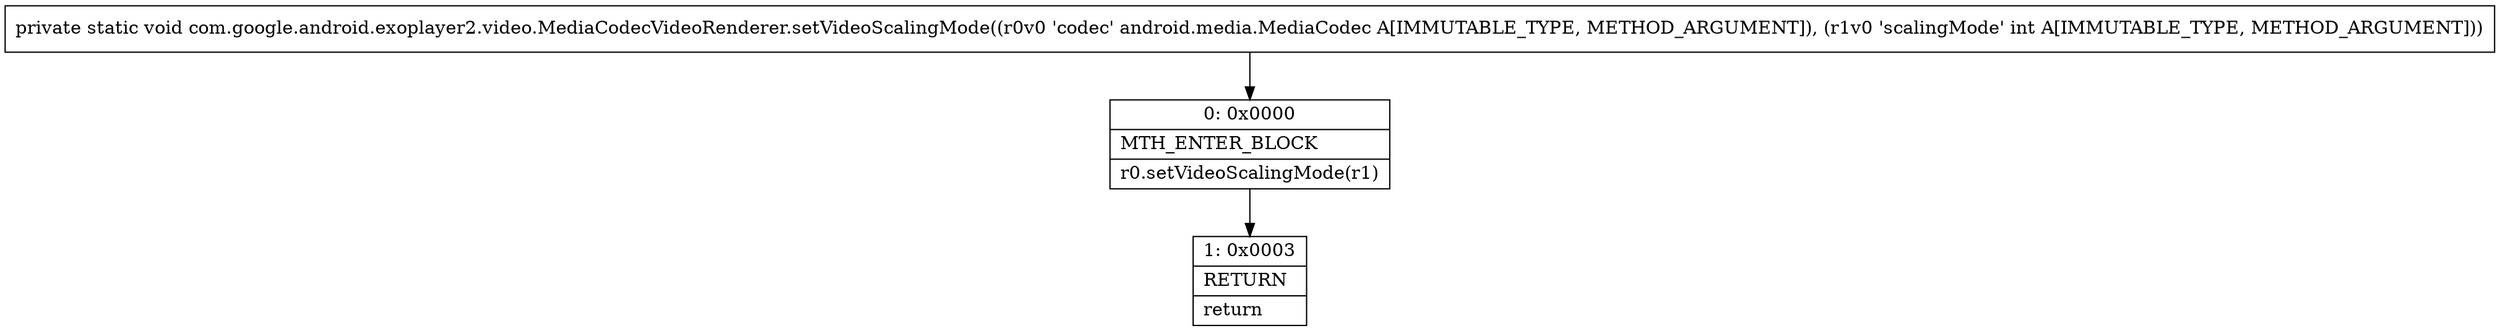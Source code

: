digraph "CFG forcom.google.android.exoplayer2.video.MediaCodecVideoRenderer.setVideoScalingMode(Landroid\/media\/MediaCodec;I)V" {
Node_0 [shape=record,label="{0\:\ 0x0000|MTH_ENTER_BLOCK\l|r0.setVideoScalingMode(r1)\l}"];
Node_1 [shape=record,label="{1\:\ 0x0003|RETURN\l|return\l}"];
MethodNode[shape=record,label="{private static void com.google.android.exoplayer2.video.MediaCodecVideoRenderer.setVideoScalingMode((r0v0 'codec' android.media.MediaCodec A[IMMUTABLE_TYPE, METHOD_ARGUMENT]), (r1v0 'scalingMode' int A[IMMUTABLE_TYPE, METHOD_ARGUMENT])) }"];
MethodNode -> Node_0;
Node_0 -> Node_1;
}

